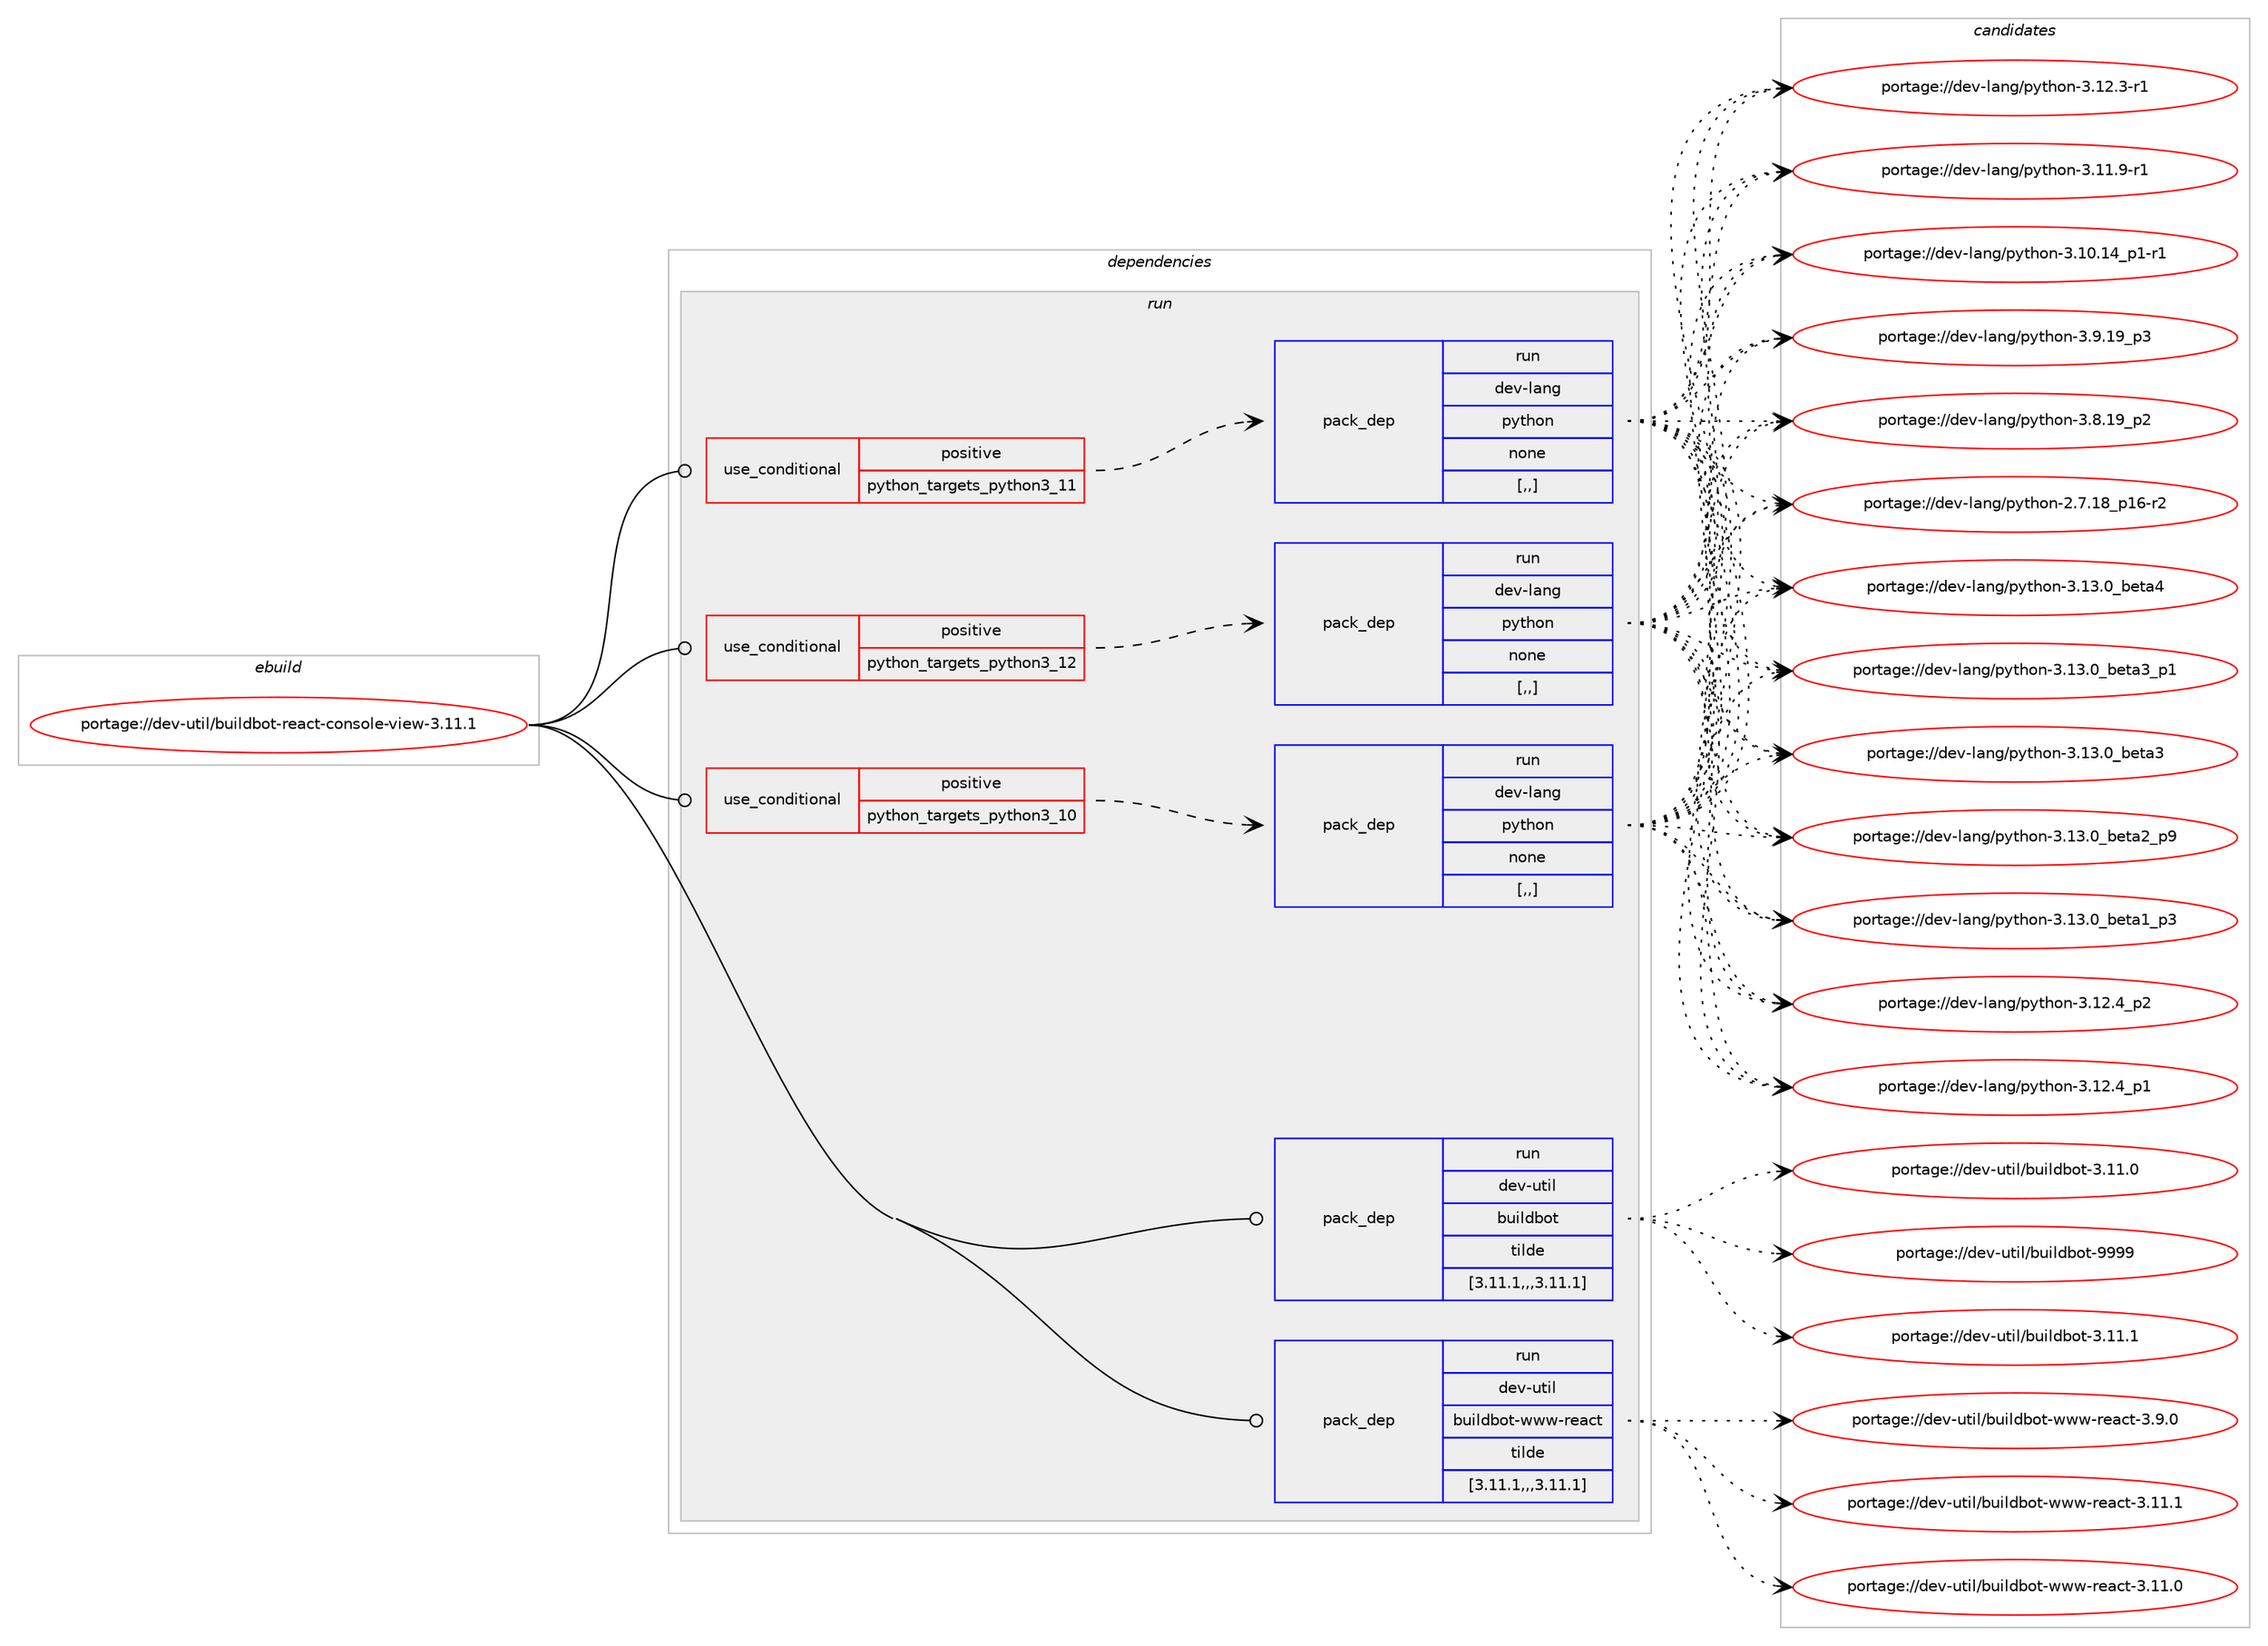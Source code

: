 digraph prolog {

# *************
# Graph options
# *************

newrank=true;
concentrate=true;
compound=true;
graph [rankdir=LR,fontname=Helvetica,fontsize=10,ranksep=1.5];#, ranksep=2.5, nodesep=0.2];
edge  [arrowhead=vee];
node  [fontname=Helvetica,fontsize=10];

# **********
# The ebuild
# **********

subgraph cluster_leftcol {
color=gray;
label=<<i>ebuild</i>>;
id [label="portage://dev-util/buildbot-react-console-view-3.11.1", color=red, width=4, href="../dev-util/buildbot-react-console-view-3.11.1.svg"];
}

# ****************
# The dependencies
# ****************

subgraph cluster_midcol {
color=gray;
label=<<i>dependencies</i>>;
subgraph cluster_compile {
fillcolor="#eeeeee";
style=filled;
label=<<i>compile</i>>;
}
subgraph cluster_compileandrun {
fillcolor="#eeeeee";
style=filled;
label=<<i>compile and run</i>>;
}
subgraph cluster_run {
fillcolor="#eeeeee";
style=filled;
label=<<i>run</i>>;
subgraph cond59291 {
dependency210903 [label=<<TABLE BORDER="0" CELLBORDER="1" CELLSPACING="0" CELLPADDING="4"><TR><TD ROWSPAN="3" CELLPADDING="10">use_conditional</TD></TR><TR><TD>positive</TD></TR><TR><TD>python_targets_python3_10</TD></TR></TABLE>>, shape=none, color=red];
subgraph pack150216 {
dependency210904 [label=<<TABLE BORDER="0" CELLBORDER="1" CELLSPACING="0" CELLPADDING="4" WIDTH="220"><TR><TD ROWSPAN="6" CELLPADDING="30">pack_dep</TD></TR><TR><TD WIDTH="110">run</TD></TR><TR><TD>dev-lang</TD></TR><TR><TD>python</TD></TR><TR><TD>none</TD></TR><TR><TD>[,,]</TD></TR></TABLE>>, shape=none, color=blue];
}
dependency210903:e -> dependency210904:w [weight=20,style="dashed",arrowhead="vee"];
}
id:e -> dependency210903:w [weight=20,style="solid",arrowhead="odot"];
subgraph cond59292 {
dependency210905 [label=<<TABLE BORDER="0" CELLBORDER="1" CELLSPACING="0" CELLPADDING="4"><TR><TD ROWSPAN="3" CELLPADDING="10">use_conditional</TD></TR><TR><TD>positive</TD></TR><TR><TD>python_targets_python3_11</TD></TR></TABLE>>, shape=none, color=red];
subgraph pack150217 {
dependency210906 [label=<<TABLE BORDER="0" CELLBORDER="1" CELLSPACING="0" CELLPADDING="4" WIDTH="220"><TR><TD ROWSPAN="6" CELLPADDING="30">pack_dep</TD></TR><TR><TD WIDTH="110">run</TD></TR><TR><TD>dev-lang</TD></TR><TR><TD>python</TD></TR><TR><TD>none</TD></TR><TR><TD>[,,]</TD></TR></TABLE>>, shape=none, color=blue];
}
dependency210905:e -> dependency210906:w [weight=20,style="dashed",arrowhead="vee"];
}
id:e -> dependency210905:w [weight=20,style="solid",arrowhead="odot"];
subgraph cond59293 {
dependency210907 [label=<<TABLE BORDER="0" CELLBORDER="1" CELLSPACING="0" CELLPADDING="4"><TR><TD ROWSPAN="3" CELLPADDING="10">use_conditional</TD></TR><TR><TD>positive</TD></TR><TR><TD>python_targets_python3_12</TD></TR></TABLE>>, shape=none, color=red];
subgraph pack150218 {
dependency210908 [label=<<TABLE BORDER="0" CELLBORDER="1" CELLSPACING="0" CELLPADDING="4" WIDTH="220"><TR><TD ROWSPAN="6" CELLPADDING="30">pack_dep</TD></TR><TR><TD WIDTH="110">run</TD></TR><TR><TD>dev-lang</TD></TR><TR><TD>python</TD></TR><TR><TD>none</TD></TR><TR><TD>[,,]</TD></TR></TABLE>>, shape=none, color=blue];
}
dependency210907:e -> dependency210908:w [weight=20,style="dashed",arrowhead="vee"];
}
id:e -> dependency210907:w [weight=20,style="solid",arrowhead="odot"];
subgraph pack150219 {
dependency210909 [label=<<TABLE BORDER="0" CELLBORDER="1" CELLSPACING="0" CELLPADDING="4" WIDTH="220"><TR><TD ROWSPAN="6" CELLPADDING="30">pack_dep</TD></TR><TR><TD WIDTH="110">run</TD></TR><TR><TD>dev-util</TD></TR><TR><TD>buildbot</TD></TR><TR><TD>tilde</TD></TR><TR><TD>[3.11.1,,,3.11.1]</TD></TR></TABLE>>, shape=none, color=blue];
}
id:e -> dependency210909:w [weight=20,style="solid",arrowhead="odot"];
subgraph pack150220 {
dependency210910 [label=<<TABLE BORDER="0" CELLBORDER="1" CELLSPACING="0" CELLPADDING="4" WIDTH="220"><TR><TD ROWSPAN="6" CELLPADDING="30">pack_dep</TD></TR><TR><TD WIDTH="110">run</TD></TR><TR><TD>dev-util</TD></TR><TR><TD>buildbot-www-react</TD></TR><TR><TD>tilde</TD></TR><TR><TD>[3.11.1,,,3.11.1]</TD></TR></TABLE>>, shape=none, color=blue];
}
id:e -> dependency210910:w [weight=20,style="solid",arrowhead="odot"];
}
}

# **************
# The candidates
# **************

subgraph cluster_choices {
rank=same;
color=gray;
label=<<i>candidates</i>>;

subgraph choice150216 {
color=black;
nodesep=1;
choice1001011184510897110103471121211161041111104551464951464895981011169752 [label="portage://dev-lang/python-3.13.0_beta4", color=red, width=4,href="../dev-lang/python-3.13.0_beta4.svg"];
choice10010111845108971101034711212111610411111045514649514648959810111697519511249 [label="portage://dev-lang/python-3.13.0_beta3_p1", color=red, width=4,href="../dev-lang/python-3.13.0_beta3_p1.svg"];
choice1001011184510897110103471121211161041111104551464951464895981011169751 [label="portage://dev-lang/python-3.13.0_beta3", color=red, width=4,href="../dev-lang/python-3.13.0_beta3.svg"];
choice10010111845108971101034711212111610411111045514649514648959810111697509511257 [label="portage://dev-lang/python-3.13.0_beta2_p9", color=red, width=4,href="../dev-lang/python-3.13.0_beta2_p9.svg"];
choice10010111845108971101034711212111610411111045514649514648959810111697499511251 [label="portage://dev-lang/python-3.13.0_beta1_p3", color=red, width=4,href="../dev-lang/python-3.13.0_beta1_p3.svg"];
choice100101118451089711010347112121116104111110455146495046529511250 [label="portage://dev-lang/python-3.12.4_p2", color=red, width=4,href="../dev-lang/python-3.12.4_p2.svg"];
choice100101118451089711010347112121116104111110455146495046529511249 [label="portage://dev-lang/python-3.12.4_p1", color=red, width=4,href="../dev-lang/python-3.12.4_p1.svg"];
choice100101118451089711010347112121116104111110455146495046514511449 [label="portage://dev-lang/python-3.12.3-r1", color=red, width=4,href="../dev-lang/python-3.12.3-r1.svg"];
choice100101118451089711010347112121116104111110455146494946574511449 [label="portage://dev-lang/python-3.11.9-r1", color=red, width=4,href="../dev-lang/python-3.11.9-r1.svg"];
choice100101118451089711010347112121116104111110455146494846495295112494511449 [label="portage://dev-lang/python-3.10.14_p1-r1", color=red, width=4,href="../dev-lang/python-3.10.14_p1-r1.svg"];
choice100101118451089711010347112121116104111110455146574649579511251 [label="portage://dev-lang/python-3.9.19_p3", color=red, width=4,href="../dev-lang/python-3.9.19_p3.svg"];
choice100101118451089711010347112121116104111110455146564649579511250 [label="portage://dev-lang/python-3.8.19_p2", color=red, width=4,href="../dev-lang/python-3.8.19_p2.svg"];
choice100101118451089711010347112121116104111110455046554649569511249544511450 [label="portage://dev-lang/python-2.7.18_p16-r2", color=red, width=4,href="../dev-lang/python-2.7.18_p16-r2.svg"];
dependency210904:e -> choice1001011184510897110103471121211161041111104551464951464895981011169752:w [style=dotted,weight="100"];
dependency210904:e -> choice10010111845108971101034711212111610411111045514649514648959810111697519511249:w [style=dotted,weight="100"];
dependency210904:e -> choice1001011184510897110103471121211161041111104551464951464895981011169751:w [style=dotted,weight="100"];
dependency210904:e -> choice10010111845108971101034711212111610411111045514649514648959810111697509511257:w [style=dotted,weight="100"];
dependency210904:e -> choice10010111845108971101034711212111610411111045514649514648959810111697499511251:w [style=dotted,weight="100"];
dependency210904:e -> choice100101118451089711010347112121116104111110455146495046529511250:w [style=dotted,weight="100"];
dependency210904:e -> choice100101118451089711010347112121116104111110455146495046529511249:w [style=dotted,weight="100"];
dependency210904:e -> choice100101118451089711010347112121116104111110455146495046514511449:w [style=dotted,weight="100"];
dependency210904:e -> choice100101118451089711010347112121116104111110455146494946574511449:w [style=dotted,weight="100"];
dependency210904:e -> choice100101118451089711010347112121116104111110455146494846495295112494511449:w [style=dotted,weight="100"];
dependency210904:e -> choice100101118451089711010347112121116104111110455146574649579511251:w [style=dotted,weight="100"];
dependency210904:e -> choice100101118451089711010347112121116104111110455146564649579511250:w [style=dotted,weight="100"];
dependency210904:e -> choice100101118451089711010347112121116104111110455046554649569511249544511450:w [style=dotted,weight="100"];
}
subgraph choice150217 {
color=black;
nodesep=1;
choice1001011184510897110103471121211161041111104551464951464895981011169752 [label="portage://dev-lang/python-3.13.0_beta4", color=red, width=4,href="../dev-lang/python-3.13.0_beta4.svg"];
choice10010111845108971101034711212111610411111045514649514648959810111697519511249 [label="portage://dev-lang/python-3.13.0_beta3_p1", color=red, width=4,href="../dev-lang/python-3.13.0_beta3_p1.svg"];
choice1001011184510897110103471121211161041111104551464951464895981011169751 [label="portage://dev-lang/python-3.13.0_beta3", color=red, width=4,href="../dev-lang/python-3.13.0_beta3.svg"];
choice10010111845108971101034711212111610411111045514649514648959810111697509511257 [label="portage://dev-lang/python-3.13.0_beta2_p9", color=red, width=4,href="../dev-lang/python-3.13.0_beta2_p9.svg"];
choice10010111845108971101034711212111610411111045514649514648959810111697499511251 [label="portage://dev-lang/python-3.13.0_beta1_p3", color=red, width=4,href="../dev-lang/python-3.13.0_beta1_p3.svg"];
choice100101118451089711010347112121116104111110455146495046529511250 [label="portage://dev-lang/python-3.12.4_p2", color=red, width=4,href="../dev-lang/python-3.12.4_p2.svg"];
choice100101118451089711010347112121116104111110455146495046529511249 [label="portage://dev-lang/python-3.12.4_p1", color=red, width=4,href="../dev-lang/python-3.12.4_p1.svg"];
choice100101118451089711010347112121116104111110455146495046514511449 [label="portage://dev-lang/python-3.12.3-r1", color=red, width=4,href="../dev-lang/python-3.12.3-r1.svg"];
choice100101118451089711010347112121116104111110455146494946574511449 [label="portage://dev-lang/python-3.11.9-r1", color=red, width=4,href="../dev-lang/python-3.11.9-r1.svg"];
choice100101118451089711010347112121116104111110455146494846495295112494511449 [label="portage://dev-lang/python-3.10.14_p1-r1", color=red, width=4,href="../dev-lang/python-3.10.14_p1-r1.svg"];
choice100101118451089711010347112121116104111110455146574649579511251 [label="portage://dev-lang/python-3.9.19_p3", color=red, width=4,href="../dev-lang/python-3.9.19_p3.svg"];
choice100101118451089711010347112121116104111110455146564649579511250 [label="portage://dev-lang/python-3.8.19_p2", color=red, width=4,href="../dev-lang/python-3.8.19_p2.svg"];
choice100101118451089711010347112121116104111110455046554649569511249544511450 [label="portage://dev-lang/python-2.7.18_p16-r2", color=red, width=4,href="../dev-lang/python-2.7.18_p16-r2.svg"];
dependency210906:e -> choice1001011184510897110103471121211161041111104551464951464895981011169752:w [style=dotted,weight="100"];
dependency210906:e -> choice10010111845108971101034711212111610411111045514649514648959810111697519511249:w [style=dotted,weight="100"];
dependency210906:e -> choice1001011184510897110103471121211161041111104551464951464895981011169751:w [style=dotted,weight="100"];
dependency210906:e -> choice10010111845108971101034711212111610411111045514649514648959810111697509511257:w [style=dotted,weight="100"];
dependency210906:e -> choice10010111845108971101034711212111610411111045514649514648959810111697499511251:w [style=dotted,weight="100"];
dependency210906:e -> choice100101118451089711010347112121116104111110455146495046529511250:w [style=dotted,weight="100"];
dependency210906:e -> choice100101118451089711010347112121116104111110455146495046529511249:w [style=dotted,weight="100"];
dependency210906:e -> choice100101118451089711010347112121116104111110455146495046514511449:w [style=dotted,weight="100"];
dependency210906:e -> choice100101118451089711010347112121116104111110455146494946574511449:w [style=dotted,weight="100"];
dependency210906:e -> choice100101118451089711010347112121116104111110455146494846495295112494511449:w [style=dotted,weight="100"];
dependency210906:e -> choice100101118451089711010347112121116104111110455146574649579511251:w [style=dotted,weight="100"];
dependency210906:e -> choice100101118451089711010347112121116104111110455146564649579511250:w [style=dotted,weight="100"];
dependency210906:e -> choice100101118451089711010347112121116104111110455046554649569511249544511450:w [style=dotted,weight="100"];
}
subgraph choice150218 {
color=black;
nodesep=1;
choice1001011184510897110103471121211161041111104551464951464895981011169752 [label="portage://dev-lang/python-3.13.0_beta4", color=red, width=4,href="../dev-lang/python-3.13.0_beta4.svg"];
choice10010111845108971101034711212111610411111045514649514648959810111697519511249 [label="portage://dev-lang/python-3.13.0_beta3_p1", color=red, width=4,href="../dev-lang/python-3.13.0_beta3_p1.svg"];
choice1001011184510897110103471121211161041111104551464951464895981011169751 [label="portage://dev-lang/python-3.13.0_beta3", color=red, width=4,href="../dev-lang/python-3.13.0_beta3.svg"];
choice10010111845108971101034711212111610411111045514649514648959810111697509511257 [label="portage://dev-lang/python-3.13.0_beta2_p9", color=red, width=4,href="../dev-lang/python-3.13.0_beta2_p9.svg"];
choice10010111845108971101034711212111610411111045514649514648959810111697499511251 [label="portage://dev-lang/python-3.13.0_beta1_p3", color=red, width=4,href="../dev-lang/python-3.13.0_beta1_p3.svg"];
choice100101118451089711010347112121116104111110455146495046529511250 [label="portage://dev-lang/python-3.12.4_p2", color=red, width=4,href="../dev-lang/python-3.12.4_p2.svg"];
choice100101118451089711010347112121116104111110455146495046529511249 [label="portage://dev-lang/python-3.12.4_p1", color=red, width=4,href="../dev-lang/python-3.12.4_p1.svg"];
choice100101118451089711010347112121116104111110455146495046514511449 [label="portage://dev-lang/python-3.12.3-r1", color=red, width=4,href="../dev-lang/python-3.12.3-r1.svg"];
choice100101118451089711010347112121116104111110455146494946574511449 [label="portage://dev-lang/python-3.11.9-r1", color=red, width=4,href="../dev-lang/python-3.11.9-r1.svg"];
choice100101118451089711010347112121116104111110455146494846495295112494511449 [label="portage://dev-lang/python-3.10.14_p1-r1", color=red, width=4,href="../dev-lang/python-3.10.14_p1-r1.svg"];
choice100101118451089711010347112121116104111110455146574649579511251 [label="portage://dev-lang/python-3.9.19_p3", color=red, width=4,href="../dev-lang/python-3.9.19_p3.svg"];
choice100101118451089711010347112121116104111110455146564649579511250 [label="portage://dev-lang/python-3.8.19_p2", color=red, width=4,href="../dev-lang/python-3.8.19_p2.svg"];
choice100101118451089711010347112121116104111110455046554649569511249544511450 [label="portage://dev-lang/python-2.7.18_p16-r2", color=red, width=4,href="../dev-lang/python-2.7.18_p16-r2.svg"];
dependency210908:e -> choice1001011184510897110103471121211161041111104551464951464895981011169752:w [style=dotted,weight="100"];
dependency210908:e -> choice10010111845108971101034711212111610411111045514649514648959810111697519511249:w [style=dotted,weight="100"];
dependency210908:e -> choice1001011184510897110103471121211161041111104551464951464895981011169751:w [style=dotted,weight="100"];
dependency210908:e -> choice10010111845108971101034711212111610411111045514649514648959810111697509511257:w [style=dotted,weight="100"];
dependency210908:e -> choice10010111845108971101034711212111610411111045514649514648959810111697499511251:w [style=dotted,weight="100"];
dependency210908:e -> choice100101118451089711010347112121116104111110455146495046529511250:w [style=dotted,weight="100"];
dependency210908:e -> choice100101118451089711010347112121116104111110455146495046529511249:w [style=dotted,weight="100"];
dependency210908:e -> choice100101118451089711010347112121116104111110455146495046514511449:w [style=dotted,weight="100"];
dependency210908:e -> choice100101118451089711010347112121116104111110455146494946574511449:w [style=dotted,weight="100"];
dependency210908:e -> choice100101118451089711010347112121116104111110455146494846495295112494511449:w [style=dotted,weight="100"];
dependency210908:e -> choice100101118451089711010347112121116104111110455146574649579511251:w [style=dotted,weight="100"];
dependency210908:e -> choice100101118451089711010347112121116104111110455146564649579511250:w [style=dotted,weight="100"];
dependency210908:e -> choice100101118451089711010347112121116104111110455046554649569511249544511450:w [style=dotted,weight="100"];
}
subgraph choice150219 {
color=black;
nodesep=1;
choice100101118451171161051084798117105108100981111164557575757 [label="portage://dev-util/buildbot-9999", color=red, width=4,href="../dev-util/buildbot-9999.svg"];
choice1001011184511711610510847981171051081009811111645514649494649 [label="portage://dev-util/buildbot-3.11.1", color=red, width=4,href="../dev-util/buildbot-3.11.1.svg"];
choice1001011184511711610510847981171051081009811111645514649494648 [label="portage://dev-util/buildbot-3.11.0", color=red, width=4,href="../dev-util/buildbot-3.11.0.svg"];
dependency210909:e -> choice100101118451171161051084798117105108100981111164557575757:w [style=dotted,weight="100"];
dependency210909:e -> choice1001011184511711610510847981171051081009811111645514649494649:w [style=dotted,weight="100"];
dependency210909:e -> choice1001011184511711610510847981171051081009811111645514649494648:w [style=dotted,weight="100"];
}
subgraph choice150220 {
color=black;
nodesep=1;
choice100101118451171161051084798117105108100981111164511911911945114101979911645514649494649 [label="portage://dev-util/buildbot-www-react-3.11.1", color=red, width=4,href="../dev-util/buildbot-www-react-3.11.1.svg"];
choice100101118451171161051084798117105108100981111164511911911945114101979911645514649494648 [label="portage://dev-util/buildbot-www-react-3.11.0", color=red, width=4,href="../dev-util/buildbot-www-react-3.11.0.svg"];
choice1001011184511711610510847981171051081009811111645119119119451141019799116455146574648 [label="portage://dev-util/buildbot-www-react-3.9.0", color=red, width=4,href="../dev-util/buildbot-www-react-3.9.0.svg"];
dependency210910:e -> choice100101118451171161051084798117105108100981111164511911911945114101979911645514649494649:w [style=dotted,weight="100"];
dependency210910:e -> choice100101118451171161051084798117105108100981111164511911911945114101979911645514649494648:w [style=dotted,weight="100"];
dependency210910:e -> choice1001011184511711610510847981171051081009811111645119119119451141019799116455146574648:w [style=dotted,weight="100"];
}
}

}
